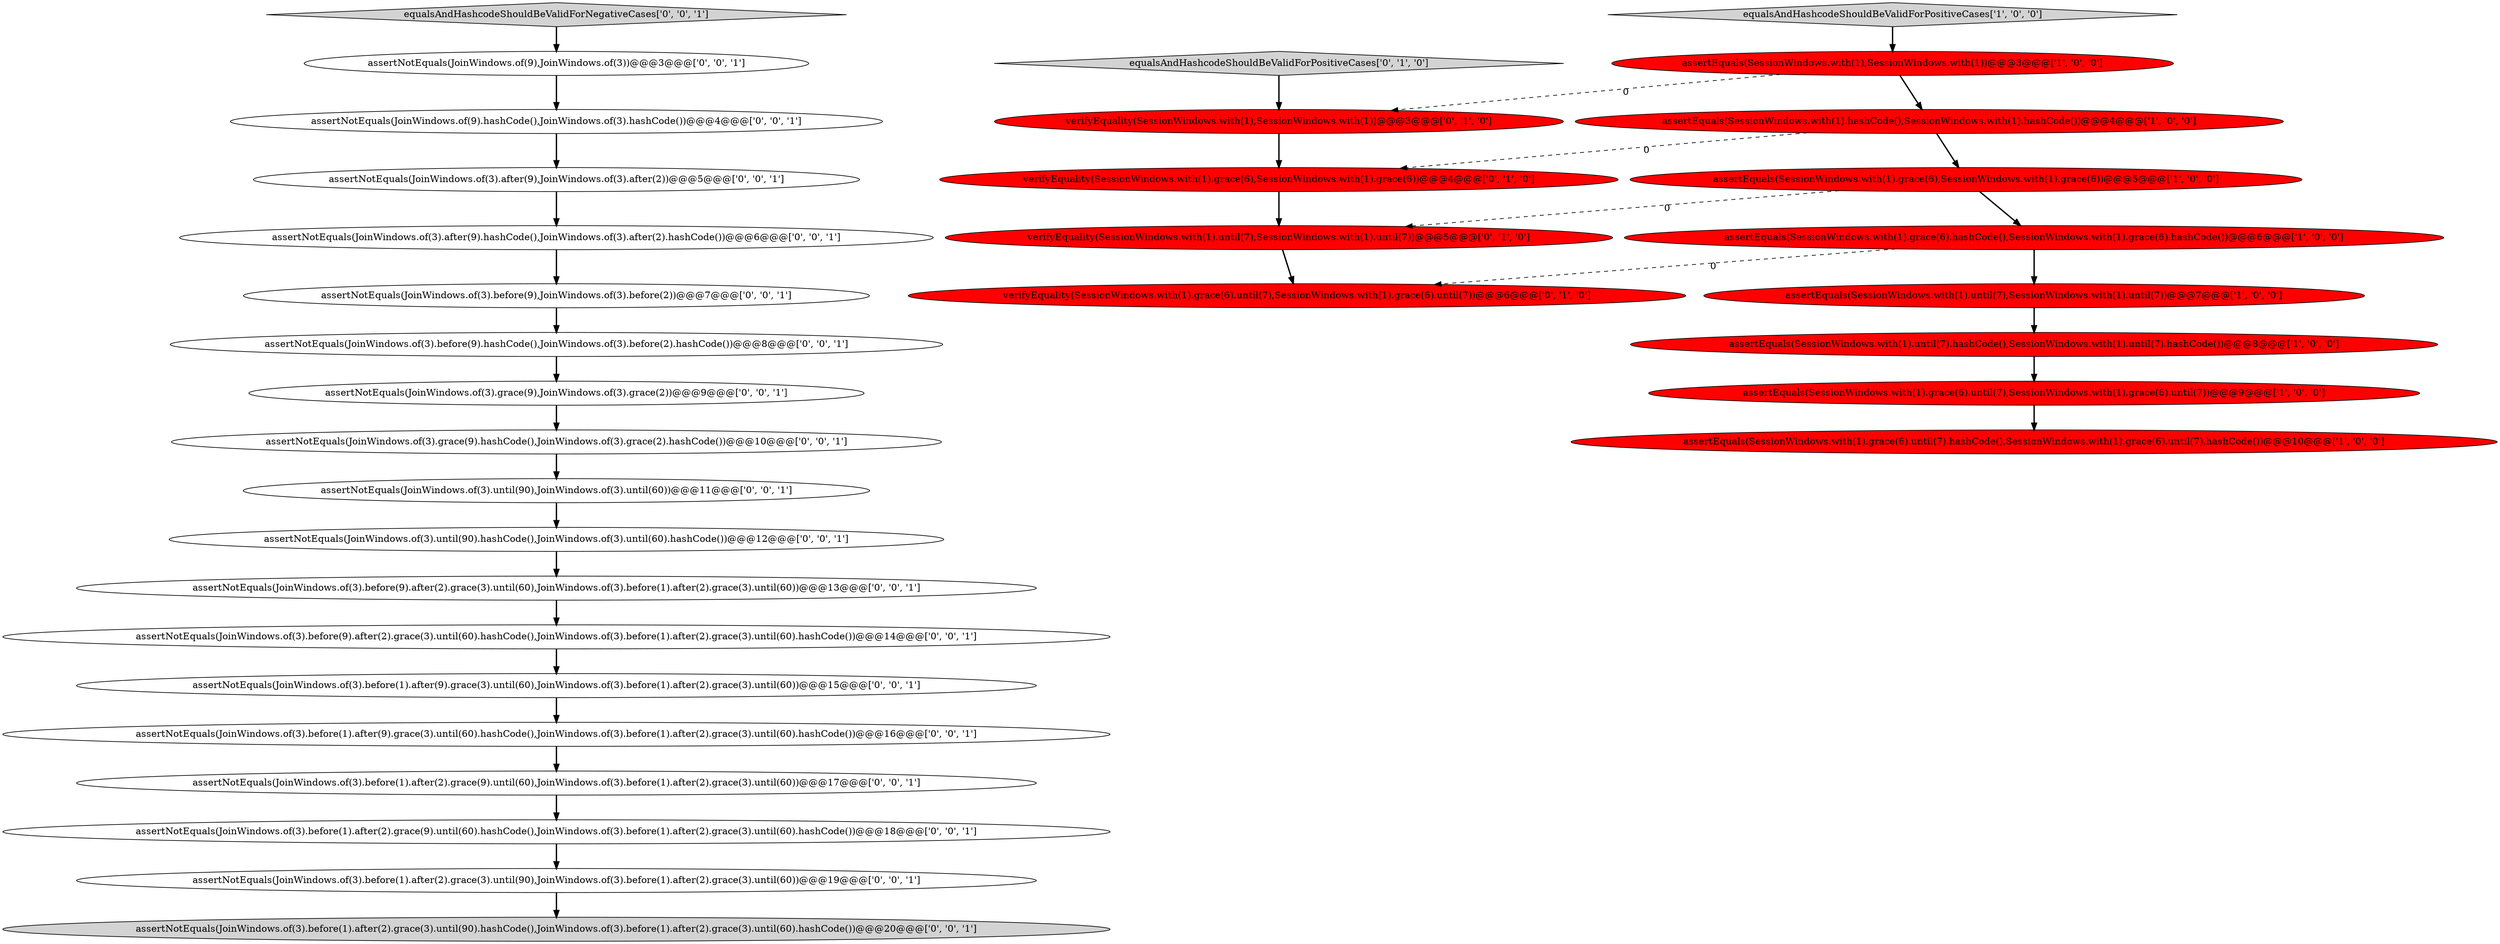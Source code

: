 digraph {
28 [style = filled, label = "assertNotEquals(JoinWindows.of(3).before(9).after(2).grace(3).until(60).hashCode(),JoinWindows.of(3).before(1).after(2).grace(3).until(60).hashCode())@@@14@@@['0', '0', '1']", fillcolor = white, shape = ellipse image = "AAA0AAABBB3BBB"];
2 [style = filled, label = "assertEquals(SessionWindows.with(1).until(7),SessionWindows.with(1).until(7))@@@7@@@['1', '0', '0']", fillcolor = red, shape = ellipse image = "AAA1AAABBB1BBB"];
20 [style = filled, label = "assertNotEquals(JoinWindows.of(3).after(9).hashCode(),JoinWindows.of(3).after(2).hashCode())@@@6@@@['0', '0', '1']", fillcolor = white, shape = ellipse image = "AAA0AAABBB3BBB"];
19 [style = filled, label = "assertNotEquals(JoinWindows.of(3).after(9),JoinWindows.of(3).after(2))@@@5@@@['0', '0', '1']", fillcolor = white, shape = ellipse image = "AAA0AAABBB3BBB"];
7 [style = filled, label = "assertEquals(SessionWindows.with(1).until(7).hashCode(),SessionWindows.with(1).until(7).hashCode())@@@8@@@['1', '0', '0']", fillcolor = red, shape = ellipse image = "AAA1AAABBB1BBB"];
29 [style = filled, label = "equalsAndHashcodeShouldBeValidForNegativeCases['0', '0', '1']", fillcolor = lightgray, shape = diamond image = "AAA0AAABBB3BBB"];
30 [style = filled, label = "assertNotEquals(JoinWindows.of(3).before(1).after(9).grace(3).until(60),JoinWindows.of(3).before(1).after(2).grace(3).until(60))@@@15@@@['0', '0', '1']", fillcolor = white, shape = ellipse image = "AAA0AAABBB3BBB"];
11 [style = filled, label = "verifyEquality(SessionWindows.with(1),SessionWindows.with(1))@@@3@@@['0', '1', '0']", fillcolor = red, shape = ellipse image = "AAA1AAABBB2BBB"];
0 [style = filled, label = "assertEquals(SessionWindows.with(1).grace(6),SessionWindows.with(1).grace(6))@@@5@@@['1', '0', '0']", fillcolor = red, shape = ellipse image = "AAA1AAABBB1BBB"];
8 [style = filled, label = "assertEquals(SessionWindows.with(1).hashCode(),SessionWindows.with(1).hashCode())@@@4@@@['1', '0', '0']", fillcolor = red, shape = ellipse image = "AAA1AAABBB1BBB"];
3 [style = filled, label = "assertEquals(SessionWindows.with(1).grace(6).until(7).hashCode(),SessionWindows.with(1).grace(6).until(7).hashCode())@@@10@@@['1', '0', '0']", fillcolor = red, shape = ellipse image = "AAA1AAABBB1BBB"];
10 [style = filled, label = "verifyEquality(SessionWindows.with(1).grace(6),SessionWindows.with(1).grace(6))@@@4@@@['0', '1', '0']", fillcolor = red, shape = ellipse image = "AAA1AAABBB2BBB"];
23 [style = filled, label = "assertNotEquals(JoinWindows.of(3).before(1).after(2).grace(9).until(60).hashCode(),JoinWindows.of(3).before(1).after(2).grace(3).until(60).hashCode())@@@18@@@['0', '0', '1']", fillcolor = white, shape = ellipse image = "AAA0AAABBB3BBB"];
18 [style = filled, label = "assertNotEquals(JoinWindows.of(3).before(1).after(9).grace(3).until(60).hashCode(),JoinWindows.of(3).before(1).after(2).grace(3).until(60).hashCode())@@@16@@@['0', '0', '1']", fillcolor = white, shape = ellipse image = "AAA0AAABBB3BBB"];
24 [style = filled, label = "assertNotEquals(JoinWindows.of(3).before(9),JoinWindows.of(3).before(2))@@@7@@@['0', '0', '1']", fillcolor = white, shape = ellipse image = "AAA0AAABBB3BBB"];
9 [style = filled, label = "equalsAndHashcodeShouldBeValidForPositiveCases['0', '1', '0']", fillcolor = lightgray, shape = diamond image = "AAA0AAABBB2BBB"];
5 [style = filled, label = "equalsAndHashcodeShouldBeValidForPositiveCases['1', '0', '0']", fillcolor = lightgray, shape = diamond image = "AAA0AAABBB1BBB"];
31 [style = filled, label = "assertNotEquals(JoinWindows.of(3).until(90),JoinWindows.of(3).until(60))@@@11@@@['0', '0', '1']", fillcolor = white, shape = ellipse image = "AAA0AAABBB3BBB"];
12 [style = filled, label = "verifyEquality(SessionWindows.with(1).until(7),SessionWindows.with(1).until(7))@@@5@@@['0', '1', '0']", fillcolor = red, shape = ellipse image = "AAA1AAABBB2BBB"];
15 [style = filled, label = "assertNotEquals(JoinWindows.of(3).before(9).hashCode(),JoinWindows.of(3).before(2).hashCode())@@@8@@@['0', '0', '1']", fillcolor = white, shape = ellipse image = "AAA0AAABBB3BBB"];
1 [style = filled, label = "assertEquals(SessionWindows.with(1),SessionWindows.with(1))@@@3@@@['1', '0', '0']", fillcolor = red, shape = ellipse image = "AAA1AAABBB1BBB"];
14 [style = filled, label = "assertNotEquals(JoinWindows.of(3).before(9).after(2).grace(3).until(60),JoinWindows.of(3).before(1).after(2).grace(3).until(60))@@@13@@@['0', '0', '1']", fillcolor = white, shape = ellipse image = "AAA0AAABBB3BBB"];
26 [style = filled, label = "assertNotEquals(JoinWindows.of(9).hashCode(),JoinWindows.of(3).hashCode())@@@4@@@['0', '0', '1']", fillcolor = white, shape = ellipse image = "AAA0AAABBB3BBB"];
13 [style = filled, label = "verifyEquality(SessionWindows.with(1).grace(6).until(7),SessionWindows.with(1).grace(6).until(7))@@@6@@@['0', '1', '0']", fillcolor = red, shape = ellipse image = "AAA1AAABBB2BBB"];
4 [style = filled, label = "assertEquals(SessionWindows.with(1).grace(6).hashCode(),SessionWindows.with(1).grace(6).hashCode())@@@6@@@['1', '0', '0']", fillcolor = red, shape = ellipse image = "AAA1AAABBB1BBB"];
32 [style = filled, label = "assertNotEquals(JoinWindows.of(3).before(1).after(2).grace(3).until(90).hashCode(),JoinWindows.of(3).before(1).after(2).grace(3).until(60).hashCode())@@@20@@@['0', '0', '1']", fillcolor = lightgray, shape = ellipse image = "AAA0AAABBB3BBB"];
21 [style = filled, label = "assertNotEquals(JoinWindows.of(3).until(90).hashCode(),JoinWindows.of(3).until(60).hashCode())@@@12@@@['0', '0', '1']", fillcolor = white, shape = ellipse image = "AAA0AAABBB3BBB"];
6 [style = filled, label = "assertEquals(SessionWindows.with(1).grace(6).until(7),SessionWindows.with(1).grace(6).until(7))@@@9@@@['1', '0', '0']", fillcolor = red, shape = ellipse image = "AAA1AAABBB1BBB"];
17 [style = filled, label = "assertNotEquals(JoinWindows.of(9),JoinWindows.of(3))@@@3@@@['0', '0', '1']", fillcolor = white, shape = ellipse image = "AAA0AAABBB3BBB"];
16 [style = filled, label = "assertNotEquals(JoinWindows.of(3).grace(9).hashCode(),JoinWindows.of(3).grace(2).hashCode())@@@10@@@['0', '0', '1']", fillcolor = white, shape = ellipse image = "AAA0AAABBB3BBB"];
25 [style = filled, label = "assertNotEquals(JoinWindows.of(3).before(1).after(2).grace(9).until(60),JoinWindows.of(3).before(1).after(2).grace(3).until(60))@@@17@@@['0', '0', '1']", fillcolor = white, shape = ellipse image = "AAA0AAABBB3BBB"];
27 [style = filled, label = "assertNotEquals(JoinWindows.of(3).before(1).after(2).grace(3).until(90),JoinWindows.of(3).before(1).after(2).grace(3).until(60))@@@19@@@['0', '0', '1']", fillcolor = white, shape = ellipse image = "AAA0AAABBB3BBB"];
22 [style = filled, label = "assertNotEquals(JoinWindows.of(3).grace(9),JoinWindows.of(3).grace(2))@@@9@@@['0', '0', '1']", fillcolor = white, shape = ellipse image = "AAA0AAABBB3BBB"];
6->3 [style = bold, label=""];
17->26 [style = bold, label=""];
27->32 [style = bold, label=""];
29->17 [style = bold, label=""];
1->8 [style = bold, label=""];
8->10 [style = dashed, label="0"];
9->11 [style = bold, label=""];
23->27 [style = bold, label=""];
28->30 [style = bold, label=""];
22->16 [style = bold, label=""];
25->23 [style = bold, label=""];
19->20 [style = bold, label=""];
14->28 [style = bold, label=""];
31->21 [style = bold, label=""];
4->2 [style = bold, label=""];
0->12 [style = dashed, label="0"];
26->19 [style = bold, label=""];
30->18 [style = bold, label=""];
15->22 [style = bold, label=""];
8->0 [style = bold, label=""];
12->13 [style = bold, label=""];
5->1 [style = bold, label=""];
0->4 [style = bold, label=""];
11->10 [style = bold, label=""];
10->12 [style = bold, label=""];
16->31 [style = bold, label=""];
1->11 [style = dashed, label="0"];
7->6 [style = bold, label=""];
18->25 [style = bold, label=""];
2->7 [style = bold, label=""];
4->13 [style = dashed, label="0"];
20->24 [style = bold, label=""];
21->14 [style = bold, label=""];
24->15 [style = bold, label=""];
}
